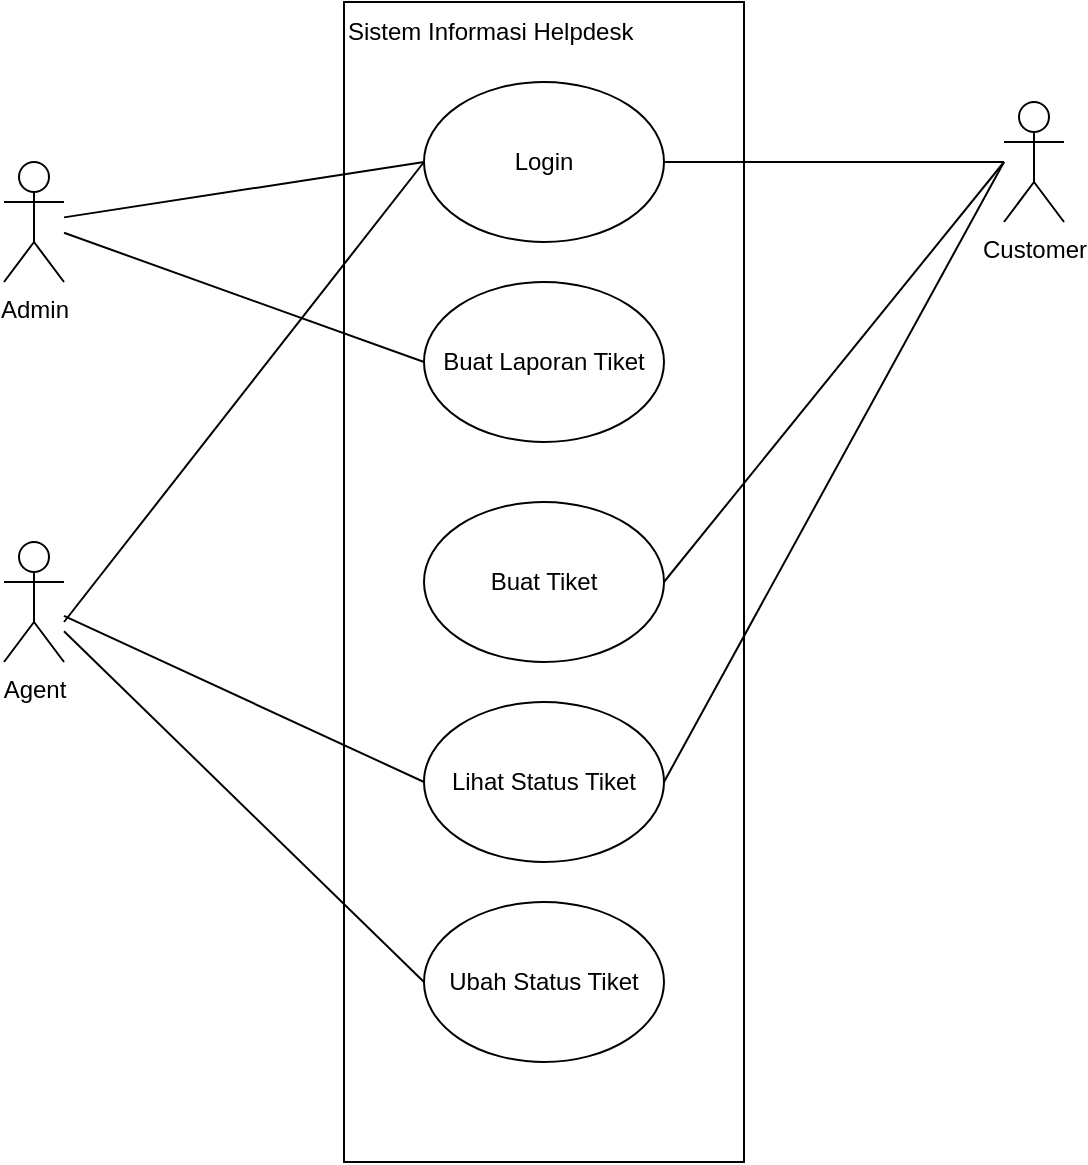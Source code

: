 <mxfile version="27.1.4">
  <diagram name="Page-1" id="puJTkiqh12Mcogowc-5X">
    <mxGraphModel dx="1178" dy="798" grid="1" gridSize="10" guides="1" tooltips="1" connect="1" arrows="1" fold="1" page="1" pageScale="1" pageWidth="827" pageHeight="1169" math="0" shadow="0">
      <root>
        <mxCell id="0" />
        <mxCell id="1" parent="0" />
        <mxCell id="nYGjfNC4pZmtjCdPgJJR-1" value="" style="rounded=0;whiteSpace=wrap;html=1;" vertex="1" parent="1">
          <mxGeometry x="310" y="340" width="200" height="580" as="geometry" />
        </mxCell>
        <mxCell id="nYGjfNC4pZmtjCdPgJJR-2" value="Login" style="ellipse;whiteSpace=wrap;html=1;" vertex="1" parent="1">
          <mxGeometry x="350" y="380" width="120" height="80" as="geometry" />
        </mxCell>
        <mxCell id="nYGjfNC4pZmtjCdPgJJR-3" value="&lt;div align=&quot;left&quot;&gt;Sistem Informasi Helpdesk&lt;br&gt;&lt;/div&gt;" style="text;html=1;strokeColor=none;fillColor=none;align=left;verticalAlign=middle;whiteSpace=wrap;rounded=0;" vertex="1" parent="1">
          <mxGeometry x="310" y="340" width="170" height="30" as="geometry" />
        </mxCell>
        <mxCell id="nYGjfNC4pZmtjCdPgJJR-4" style="rounded=0;orthogonalLoop=1;jettySize=auto;html=1;entryX=0;entryY=0.5;entryDx=0;entryDy=0;endArrow=none;startFill=0;" edge="1" parent="1" target="nYGjfNC4pZmtjCdPgJJR-2">
          <mxGeometry relative="1" as="geometry">
            <mxPoint x="170" y="650" as="sourcePoint" />
          </mxGeometry>
        </mxCell>
        <mxCell id="nYGjfNC4pZmtjCdPgJJR-5" style="rounded=0;orthogonalLoop=1;jettySize=auto;html=1;entryX=0;entryY=0.5;entryDx=0;entryDy=0;endArrow=none;startFill=0;" edge="1" parent="1" source="nYGjfNC4pZmtjCdPgJJR-7" target="nYGjfNC4pZmtjCdPgJJR-16">
          <mxGeometry relative="1" as="geometry" />
        </mxCell>
        <mxCell id="nYGjfNC4pZmtjCdPgJJR-6" style="rounded=0;orthogonalLoop=1;jettySize=auto;html=1;entryX=0;entryY=0.5;entryDx=0;entryDy=0;endArrow=none;startFill=0;" edge="1" parent="1" source="nYGjfNC4pZmtjCdPgJJR-7" target="nYGjfNC4pZmtjCdPgJJR-17">
          <mxGeometry relative="1" as="geometry" />
        </mxCell>
        <mxCell id="nYGjfNC4pZmtjCdPgJJR-7" value="&lt;div&gt;Agent&lt;/div&gt;" style="shape=umlActor;verticalLabelPosition=bottom;verticalAlign=top;html=1;outlineConnect=0;" vertex="1" parent="1">
          <mxGeometry x="140" y="610" width="30" height="60" as="geometry" />
        </mxCell>
        <mxCell id="nYGjfNC4pZmtjCdPgJJR-8" style="rounded=0;orthogonalLoop=1;jettySize=auto;html=1;entryX=1;entryY=0.5;entryDx=0;entryDy=0;endArrow=none;startFill=0;" edge="1" parent="1" source="nYGjfNC4pZmtjCdPgJJR-11" target="nYGjfNC4pZmtjCdPgJJR-2">
          <mxGeometry relative="1" as="geometry" />
        </mxCell>
        <mxCell id="nYGjfNC4pZmtjCdPgJJR-9" style="rounded=0;orthogonalLoop=1;jettySize=auto;html=1;entryX=1;entryY=0.5;entryDx=0;entryDy=0;endArrow=none;startFill=0;" edge="1" parent="1" target="nYGjfNC4pZmtjCdPgJJR-18">
          <mxGeometry relative="1" as="geometry">
            <mxPoint x="640" y="420" as="sourcePoint" />
          </mxGeometry>
        </mxCell>
        <mxCell id="nYGjfNC4pZmtjCdPgJJR-10" style="rounded=0;orthogonalLoop=1;jettySize=auto;html=1;entryX=1;entryY=0.5;entryDx=0;entryDy=0;endArrow=none;startFill=0;" edge="1" parent="1" target="nYGjfNC4pZmtjCdPgJJR-16">
          <mxGeometry relative="1" as="geometry">
            <mxPoint x="640" y="420" as="sourcePoint" />
          </mxGeometry>
        </mxCell>
        <mxCell id="nYGjfNC4pZmtjCdPgJJR-11" value="Customer" style="shape=umlActor;verticalLabelPosition=bottom;verticalAlign=top;html=1;outlineConnect=0;" vertex="1" parent="1">
          <mxGeometry x="640" y="390" width="30" height="60" as="geometry" />
        </mxCell>
        <mxCell id="nYGjfNC4pZmtjCdPgJJR-12" value="Buat Laporan Tiket" style="ellipse;whiteSpace=wrap;html=1;" vertex="1" parent="1">
          <mxGeometry x="350" y="480" width="120" height="80" as="geometry" />
        </mxCell>
        <mxCell id="nYGjfNC4pZmtjCdPgJJR-13" style="rounded=0;orthogonalLoop=1;jettySize=auto;html=1;entryX=0;entryY=0.5;entryDx=0;entryDy=0;endArrow=none;startFill=0;" edge="1" parent="1" source="nYGjfNC4pZmtjCdPgJJR-15" target="nYGjfNC4pZmtjCdPgJJR-2">
          <mxGeometry relative="1" as="geometry" />
        </mxCell>
        <mxCell id="nYGjfNC4pZmtjCdPgJJR-14" style="rounded=0;orthogonalLoop=1;jettySize=auto;html=1;entryX=0;entryY=0.5;entryDx=0;entryDy=0;endArrow=none;startFill=0;" edge="1" parent="1" source="nYGjfNC4pZmtjCdPgJJR-15" target="nYGjfNC4pZmtjCdPgJJR-12">
          <mxGeometry relative="1" as="geometry" />
        </mxCell>
        <mxCell id="nYGjfNC4pZmtjCdPgJJR-15" value="Admin" style="shape=umlActor;verticalLabelPosition=bottom;verticalAlign=top;html=1;outlineConnect=0;" vertex="1" parent="1">
          <mxGeometry x="140" y="420" width="30" height="60" as="geometry" />
        </mxCell>
        <mxCell id="nYGjfNC4pZmtjCdPgJJR-16" value="Lihat Status Tiket" style="ellipse;whiteSpace=wrap;html=1;" vertex="1" parent="1">
          <mxGeometry x="350" y="690" width="120" height="80" as="geometry" />
        </mxCell>
        <mxCell id="nYGjfNC4pZmtjCdPgJJR-17" value="Ubah Status Tiket" style="ellipse;whiteSpace=wrap;html=1;" vertex="1" parent="1">
          <mxGeometry x="350" y="790" width="120" height="80" as="geometry" />
        </mxCell>
        <mxCell id="nYGjfNC4pZmtjCdPgJJR-18" value="Buat Tiket" style="ellipse;whiteSpace=wrap;html=1;" vertex="1" parent="1">
          <mxGeometry x="350" y="590" width="120" height="80" as="geometry" />
        </mxCell>
      </root>
    </mxGraphModel>
  </diagram>
</mxfile>
